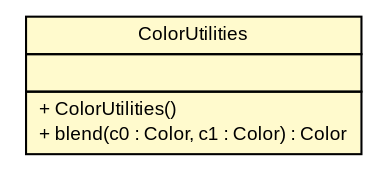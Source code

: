 #!/usr/local/bin/dot
#
# Class diagram 
# Generated by UMLGraph version R5_6 (http://www.umlgraph.org/)
#

digraph G {
	edge [fontname="arial",fontsize=10,labelfontname="arial",labelfontsize=10];
	node [fontname="arial",fontsize=10,shape=plaintext];
	nodesep=0.25;
	ranksep=0.5;
	// pfc.utilities.ColorUtilities
	c3840 [label=<<table title="pfc.utilities.ColorUtilities" border="0" cellborder="1" cellspacing="0" cellpadding="2" port="p" bgcolor="lemonChiffon" href="./ColorUtilities.html">
		<tr><td><table border="0" cellspacing="0" cellpadding="1">
<tr><td align="center" balign="center"> ColorUtilities </td></tr>
		</table></td></tr>
		<tr><td><table border="0" cellspacing="0" cellpadding="1">
<tr><td align="left" balign="left">  </td></tr>
		</table></td></tr>
		<tr><td><table border="0" cellspacing="0" cellpadding="1">
<tr><td align="left" balign="left"> + ColorUtilities() </td></tr>
<tr><td align="left" balign="left"> + blend(c0 : Color, c1 : Color) : Color </td></tr>
		</table></td></tr>
		</table>>, URL="./ColorUtilities.html", fontname="arial", fontcolor="black", fontsize=9.0];
}

